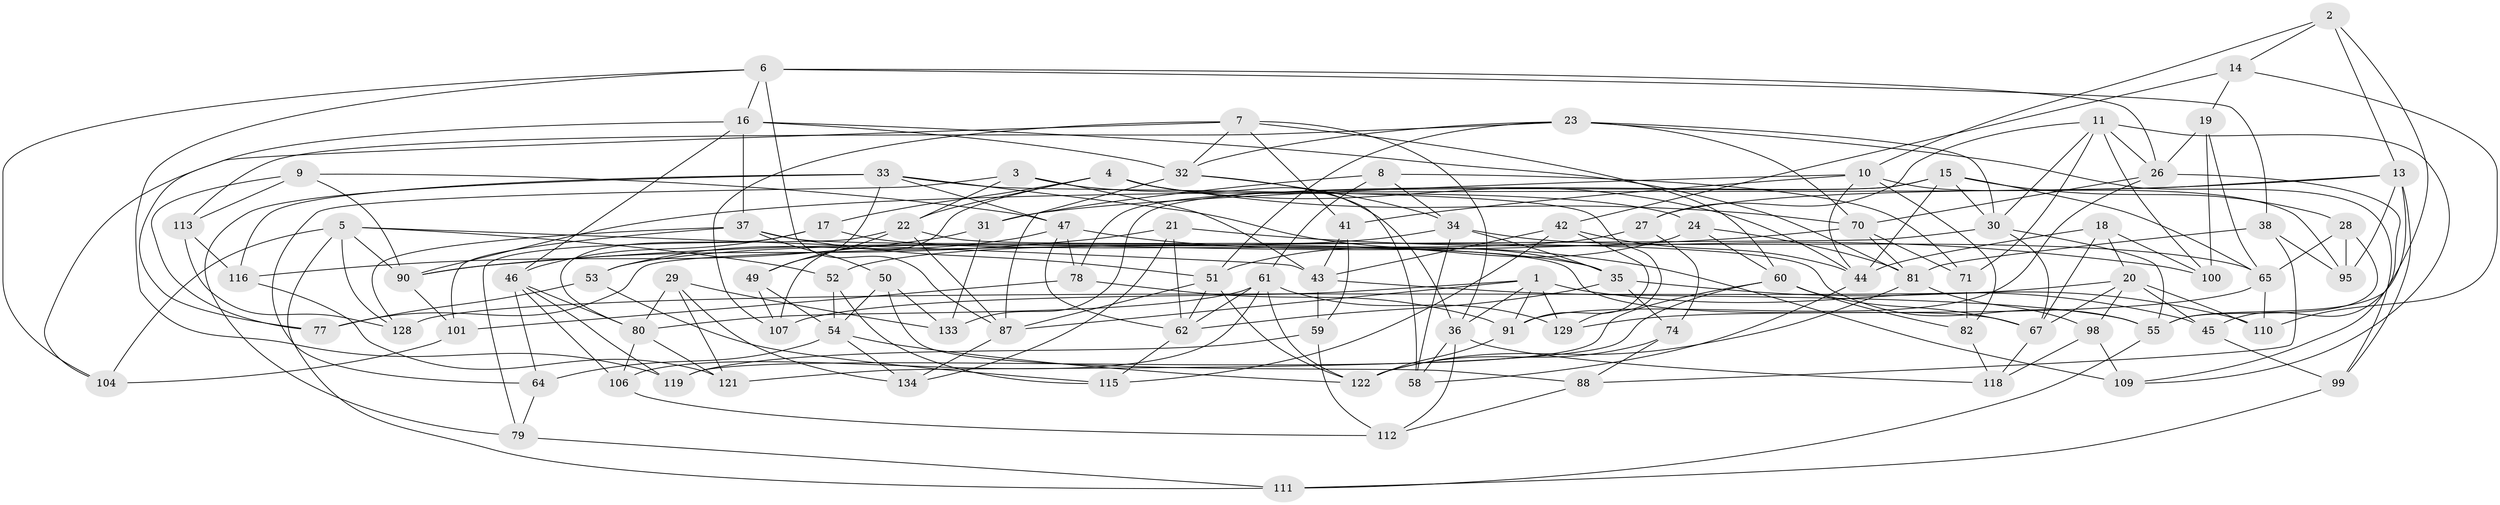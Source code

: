 // Generated by graph-tools (version 1.1) at 2025/52/02/27/25 19:52:27]
// undirected, 94 vertices, 228 edges
graph export_dot {
graph [start="1"]
  node [color=gray90,style=filled];
  1 [super="+73"];
  2;
  3;
  4 [super="+40"];
  5 [super="+56"];
  6 [super="+92"];
  7 [super="+72"];
  8;
  9;
  10 [super="+12"];
  11 [super="+132"];
  13 [super="+97"];
  14;
  15 [super="+48"];
  16 [super="+25"];
  17;
  18;
  19;
  20 [super="+103"];
  21;
  22 [super="+94"];
  23 [super="+57"];
  24;
  26 [super="+39"];
  27;
  28;
  29;
  30 [super="+75"];
  31;
  32 [super="+131"];
  33 [super="+63"];
  34 [super="+85"];
  35 [super="+93"];
  36 [super="+102"];
  37 [super="+89"];
  38;
  41;
  42 [super="+86"];
  43 [super="+83"];
  44 [super="+84"];
  45;
  46 [super="+66"];
  47 [super="+117"];
  49;
  50;
  51 [super="+105"];
  52;
  53;
  54 [super="+69"];
  55 [super="+76"];
  58;
  59;
  60 [super="+68"];
  61 [super="+125"];
  62 [super="+108"];
  64;
  65 [super="+126"];
  67 [super="+130"];
  70 [super="+96"];
  71;
  74;
  77;
  78;
  79;
  80 [super="+120"];
  81 [super="+135"];
  82;
  87 [super="+114"];
  88;
  90 [super="+123"];
  91 [super="+127"];
  95;
  98;
  99;
  100;
  101;
  104;
  106;
  107;
  109;
  110;
  111;
  112;
  113;
  115;
  116;
  118;
  119;
  121;
  122 [super="+124"];
  128;
  129;
  133;
  134;
  1 -- 107;
  1 -- 87;
  1 -- 129;
  1 -- 91;
  1 -- 45;
  1 -- 36;
  2 -- 55;
  2 -- 14;
  2 -- 13;
  2 -- 10;
  3 -- 64;
  3 -- 24;
  3 -- 43;
  3 -- 22;
  4 -- 107;
  4 -- 22;
  4 -- 44;
  4 -- 17;
  4 -- 36;
  4 -- 70;
  5 -- 111;
  5 -- 90;
  5 -- 43;
  5 -- 128;
  5 -- 104;
  5 -- 52;
  6 -- 38;
  6 -- 26;
  6 -- 16;
  6 -- 104;
  6 -- 119;
  6 -- 87;
  7 -- 104;
  7 -- 107;
  7 -- 32;
  7 -- 41;
  7 -- 60;
  7 -- 36;
  8 -- 31;
  8 -- 71;
  8 -- 61;
  8 -- 34;
  9 -- 90;
  9 -- 113;
  9 -- 77;
  9 -- 47;
  10 -- 31;
  10 -- 95;
  10 -- 82;
  10 -- 41;
  10 -- 44;
  11 -- 26;
  11 -- 27;
  11 -- 109;
  11 -- 100;
  11 -- 30;
  11 -- 71;
  13 -- 99;
  13 -- 90;
  13 -- 27;
  13 -- 45;
  13 -- 95;
  14 -- 110;
  14 -- 19;
  14 -- 42;
  15 -- 133;
  15 -- 28;
  15 -- 44;
  15 -- 78;
  15 -- 30;
  15 -- 65;
  16 -- 37;
  16 -- 77;
  16 -- 46;
  16 -- 32;
  16 -- 81;
  17 -- 46;
  17 -- 35;
  17 -- 80;
  18 -- 100;
  18 -- 20;
  18 -- 67;
  18 -- 44;
  19 -- 100;
  19 -- 65;
  19 -- 26;
  20 -- 110;
  20 -- 128;
  20 -- 98;
  20 -- 67;
  20 -- 45;
  21 -- 134;
  21 -- 62;
  21 -- 100;
  21 -- 90;
  22 -- 55;
  22 -- 79;
  22 -- 49;
  22 -- 87;
  23 -- 99;
  23 -- 30;
  23 -- 32;
  23 -- 113;
  23 -- 51;
  23 -- 70;
  24 -- 81;
  24 -- 60;
  24 -- 51;
  26 -- 109;
  26 -- 91;
  26 -- 70;
  27 -- 52;
  27 -- 74;
  28 -- 65;
  28 -- 95;
  28 -- 55;
  29 -- 133;
  29 -- 80;
  29 -- 121;
  29 -- 134;
  30 -- 77;
  30 -- 55;
  30 -- 67;
  31 -- 133;
  31 -- 116;
  32 -- 58;
  32 -- 34;
  32 -- 87;
  33 -- 129;
  33 -- 49;
  33 -- 35;
  33 -- 116;
  33 -- 79;
  33 -- 47;
  34 -- 58;
  34 -- 53;
  34 -- 65;
  34 -- 35;
  35 -- 62;
  35 -- 74;
  35 -- 110;
  36 -- 58;
  36 -- 118;
  36 -- 112;
  37 -- 101;
  37 -- 50;
  37 -- 128;
  37 -- 67;
  37 -- 51;
  38 -- 95;
  38 -- 81;
  38 -- 88;
  41 -- 59;
  41 -- 43;
  42 -- 43;
  42 -- 91 [weight=2];
  42 -- 115;
  42 -- 44;
  43 -- 59;
  43 -- 55;
  44 -- 58;
  45 -- 99;
  46 -- 119;
  46 -- 64;
  46 -- 106;
  46 -- 80;
  47 -- 53;
  47 -- 62;
  47 -- 109;
  47 -- 78;
  49 -- 107;
  49 -- 54;
  50 -- 54;
  50 -- 88;
  50 -- 133;
  51 -- 62;
  51 -- 122;
  51 -- 87;
  52 -- 115;
  52 -- 54;
  53 -- 115;
  53 -- 77;
  54 -- 122;
  54 -- 134;
  54 -- 64;
  55 -- 111;
  59 -- 119;
  59 -- 112;
  60 -- 121;
  60 -- 119;
  60 -- 82;
  60 -- 67;
  61 -- 62;
  61 -- 80;
  61 -- 129;
  61 -- 106;
  61 -- 122;
  62 -- 115;
  64 -- 79;
  65 -- 129;
  65 -- 110;
  67 -- 118;
  70 -- 71;
  70 -- 90;
  70 -- 81;
  71 -- 82;
  74 -- 122;
  74 -- 88;
  78 -- 101;
  78 -- 91;
  79 -- 111;
  80 -- 121;
  80 -- 106;
  81 -- 122;
  81 -- 98;
  82 -- 118;
  87 -- 134;
  88 -- 112;
  90 -- 101;
  91 -- 122;
  98 -- 109;
  98 -- 118;
  99 -- 111;
  101 -- 104;
  106 -- 112;
  113 -- 116;
  113 -- 128;
  116 -- 121;
}
